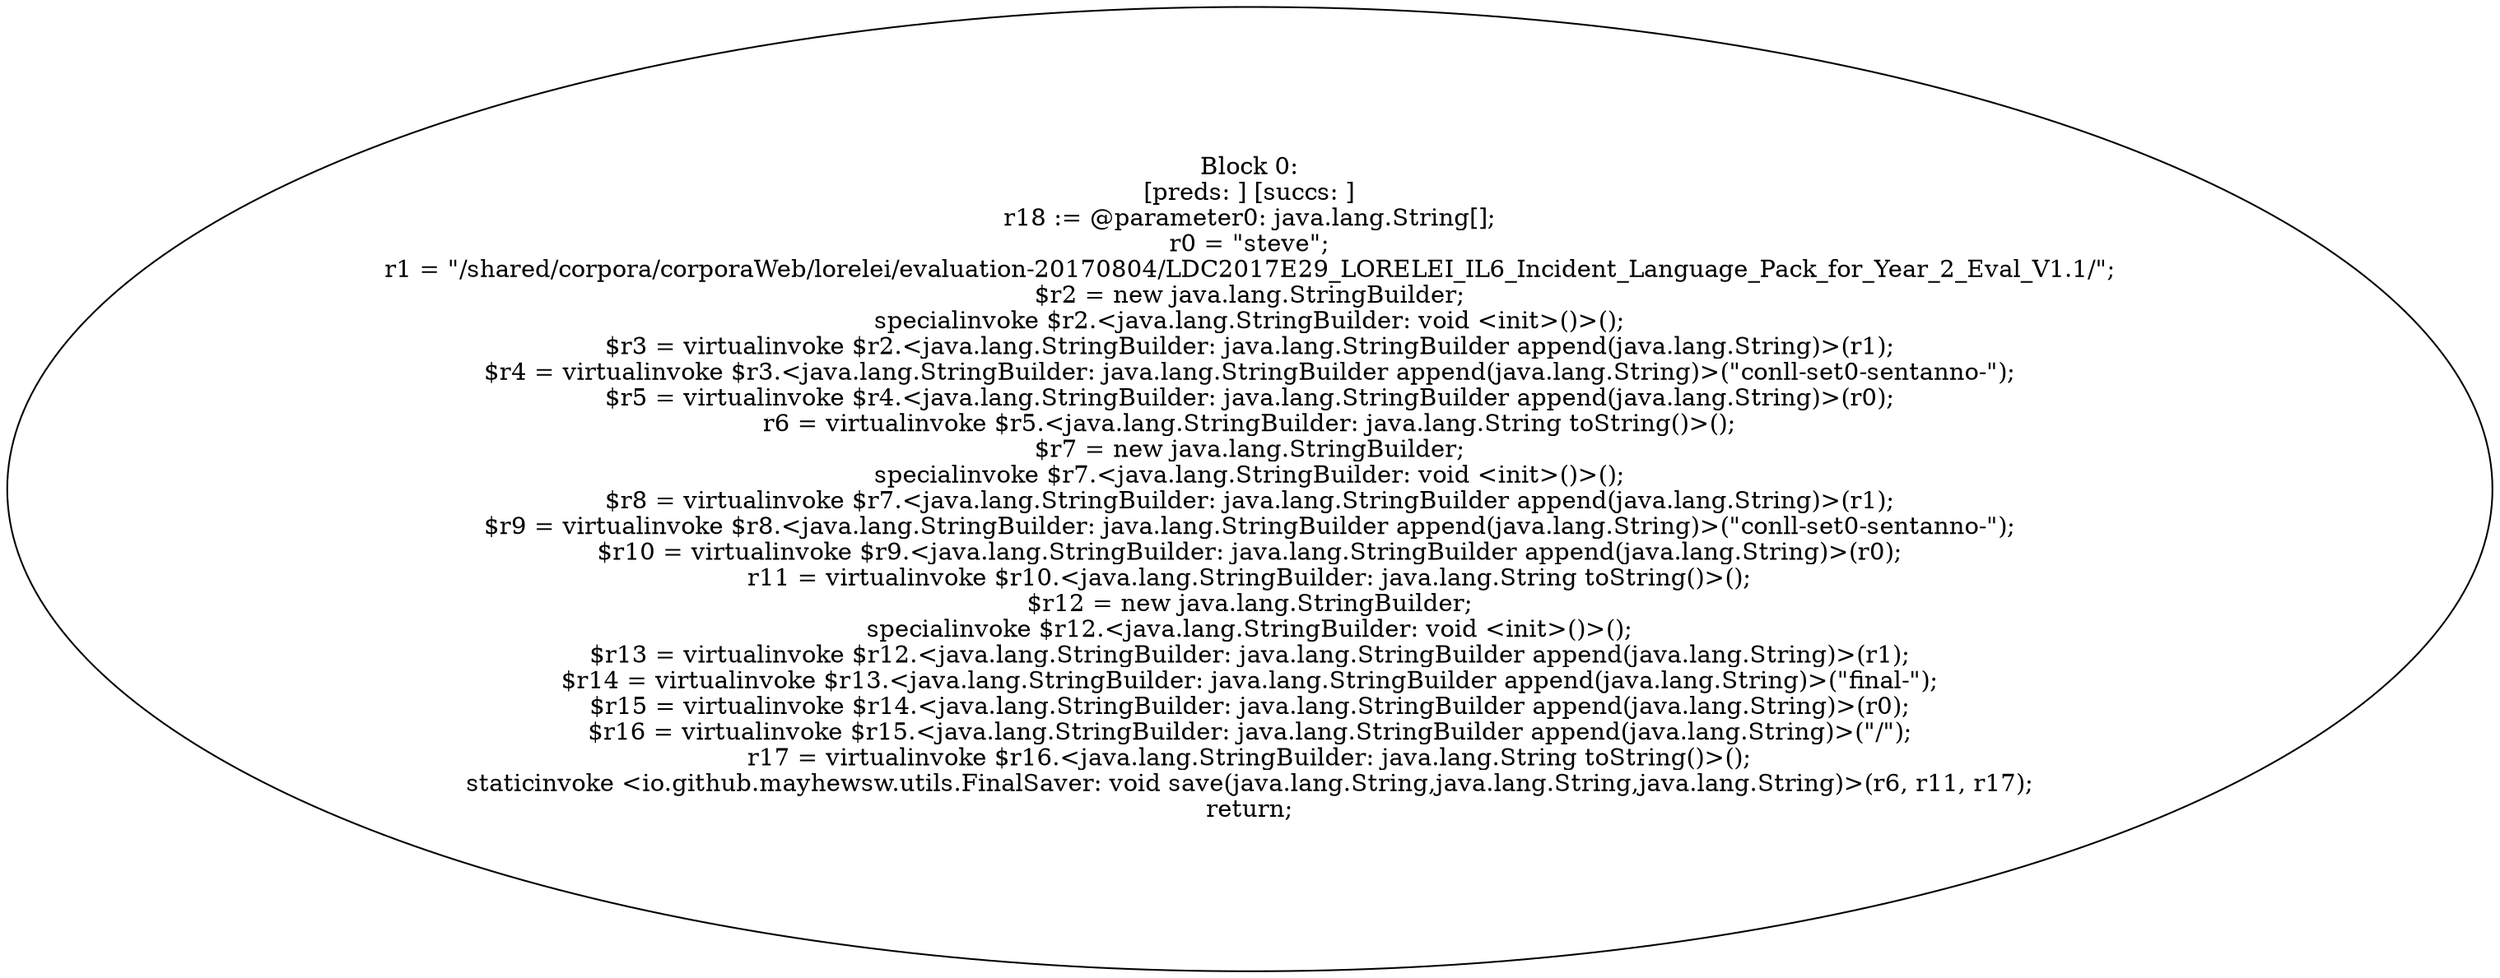 digraph "unitGraph" {
    "Block 0:
[preds: ] [succs: ]
r18 := @parameter0: java.lang.String[];
r0 = \"steve\";
r1 = \"/shared/corpora/corporaWeb/lorelei/evaluation-20170804/LDC2017E29_LORELEI_IL6_Incident_Language_Pack_for_Year_2_Eval_V1.1/\";
$r2 = new java.lang.StringBuilder;
specialinvoke $r2.<java.lang.StringBuilder: void <init>()>();
$r3 = virtualinvoke $r2.<java.lang.StringBuilder: java.lang.StringBuilder append(java.lang.String)>(r1);
$r4 = virtualinvoke $r3.<java.lang.StringBuilder: java.lang.StringBuilder append(java.lang.String)>(\"conll-set0-sentanno-\");
$r5 = virtualinvoke $r4.<java.lang.StringBuilder: java.lang.StringBuilder append(java.lang.String)>(r0);
r6 = virtualinvoke $r5.<java.lang.StringBuilder: java.lang.String toString()>();
$r7 = new java.lang.StringBuilder;
specialinvoke $r7.<java.lang.StringBuilder: void <init>()>();
$r8 = virtualinvoke $r7.<java.lang.StringBuilder: java.lang.StringBuilder append(java.lang.String)>(r1);
$r9 = virtualinvoke $r8.<java.lang.StringBuilder: java.lang.StringBuilder append(java.lang.String)>(\"conll-set0-sentanno-\");
$r10 = virtualinvoke $r9.<java.lang.StringBuilder: java.lang.StringBuilder append(java.lang.String)>(r0);
r11 = virtualinvoke $r10.<java.lang.StringBuilder: java.lang.String toString()>();
$r12 = new java.lang.StringBuilder;
specialinvoke $r12.<java.lang.StringBuilder: void <init>()>();
$r13 = virtualinvoke $r12.<java.lang.StringBuilder: java.lang.StringBuilder append(java.lang.String)>(r1);
$r14 = virtualinvoke $r13.<java.lang.StringBuilder: java.lang.StringBuilder append(java.lang.String)>(\"final-\");
$r15 = virtualinvoke $r14.<java.lang.StringBuilder: java.lang.StringBuilder append(java.lang.String)>(r0);
$r16 = virtualinvoke $r15.<java.lang.StringBuilder: java.lang.StringBuilder append(java.lang.String)>(\"/\");
r17 = virtualinvoke $r16.<java.lang.StringBuilder: java.lang.String toString()>();
staticinvoke <io.github.mayhewsw.utils.FinalSaver: void save(java.lang.String,java.lang.String,java.lang.String)>(r6, r11, r17);
return;
"
}
